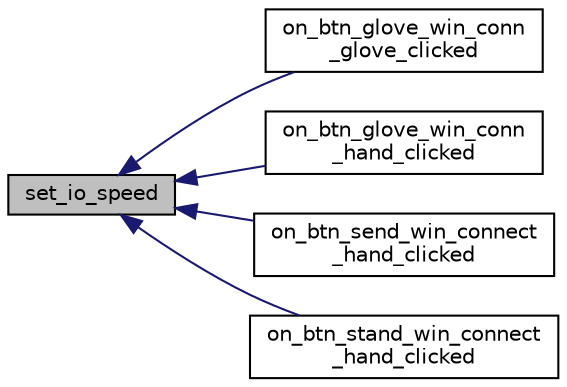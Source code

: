 digraph "set_io_speed"
{
  edge [fontname="Helvetica",fontsize="10",labelfontname="Helvetica",labelfontsize="10"];
  node [fontname="Helvetica",fontsize="10",shape=record];
  rankdir="LR";
  Node63 [label="set_io_speed",height=0.2,width=0.4,color="black", fillcolor="grey75", style="filled", fontcolor="black"];
  Node63 -> Node64 [dir="back",color="midnightblue",fontsize="10",style="solid",fontname="Helvetica"];
  Node64 [label="on_btn_glove_win_conn\l_glove_clicked",height=0.2,width=0.4,color="black", fillcolor="white", style="filled",URL="$main_8c.html#ae826811ad72a54e4983202980be115cf",tooltip="Glove device connection. "];
  Node63 -> Node65 [dir="back",color="midnightblue",fontsize="10",style="solid",fontname="Helvetica"];
  Node65 [label="on_btn_glove_win_conn\l_hand_clicked",height=0.2,width=0.4,color="black", fillcolor="white", style="filled",URL="$main_8c.html#a98b4a252759b6f7e661d75fa84ed8ec3",tooltip="Robotic hand connection. "];
  Node63 -> Node66 [dir="back",color="midnightblue",fontsize="10",style="solid",fontname="Helvetica"];
  Node66 [label="on_btn_send_win_connect\l_hand_clicked",height=0.2,width=0.4,color="black", fillcolor="white", style="filled",URL="$main_8c.html#a8da25fed190a74598d9453ef4cc4cf0f",tooltip="Robotic hand connection. "];
  Node63 -> Node67 [dir="back",color="midnightblue",fontsize="10",style="solid",fontname="Helvetica"];
  Node67 [label="on_btn_stand_win_connect\l_hand_clicked",height=0.2,width=0.4,color="black", fillcolor="white", style="filled",URL="$main_8c.html#ad808ed650b1d4cb2aeda49eab3a2e896",tooltip="Robotic hand connection. "];
}
